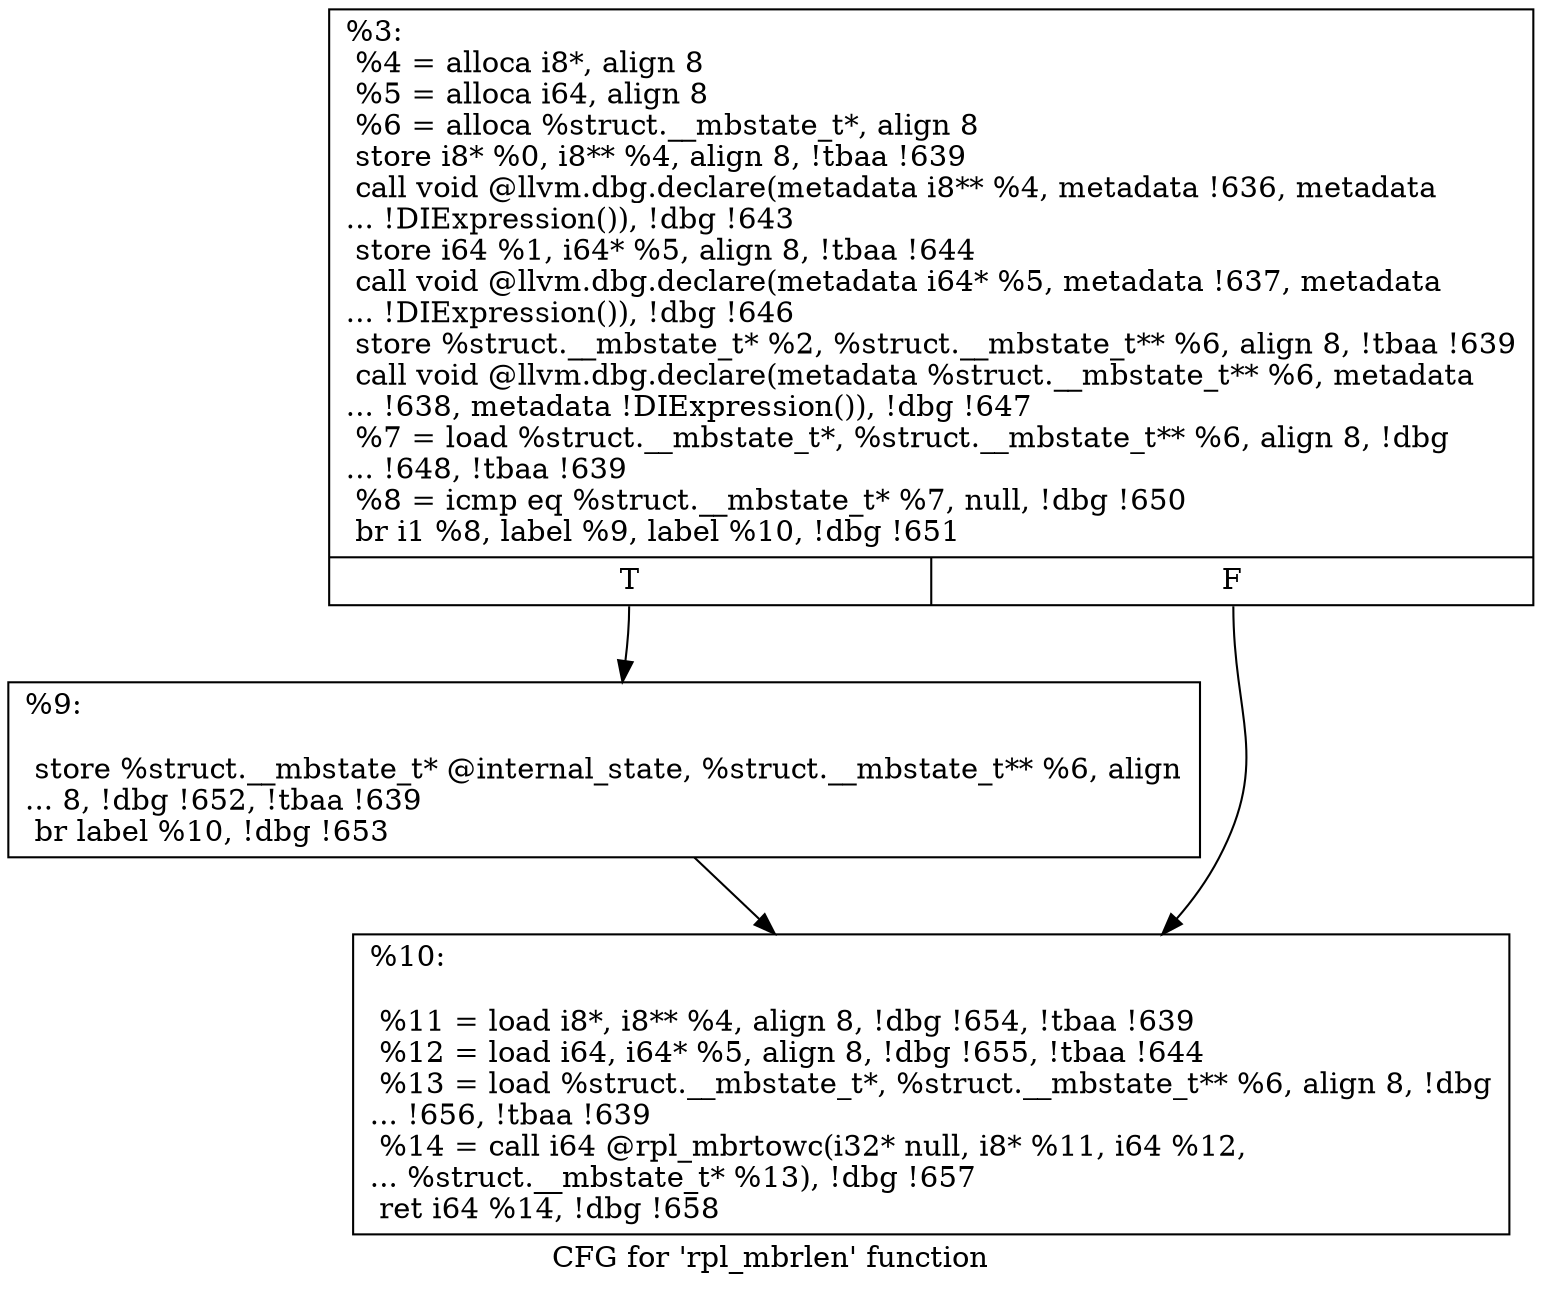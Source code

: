 digraph "CFG for 'rpl_mbrlen' function" {
	label="CFG for 'rpl_mbrlen' function";

	Node0x19ce090 [shape=record,label="{%3:\l  %4 = alloca i8*, align 8\l  %5 = alloca i64, align 8\l  %6 = alloca %struct.__mbstate_t*, align 8\l  store i8* %0, i8** %4, align 8, !tbaa !639\l  call void @llvm.dbg.declare(metadata i8** %4, metadata !636, metadata\l... !DIExpression()), !dbg !643\l  store i64 %1, i64* %5, align 8, !tbaa !644\l  call void @llvm.dbg.declare(metadata i64* %5, metadata !637, metadata\l... !DIExpression()), !dbg !646\l  store %struct.__mbstate_t* %2, %struct.__mbstate_t** %6, align 8, !tbaa !639\l  call void @llvm.dbg.declare(metadata %struct.__mbstate_t** %6, metadata\l... !638, metadata !DIExpression()), !dbg !647\l  %7 = load %struct.__mbstate_t*, %struct.__mbstate_t** %6, align 8, !dbg\l... !648, !tbaa !639\l  %8 = icmp eq %struct.__mbstate_t* %7, null, !dbg !650\l  br i1 %8, label %9, label %10, !dbg !651\l|{<s0>T|<s1>F}}"];
	Node0x19ce090:s0 -> Node0x19ce5c0;
	Node0x19ce090:s1 -> Node0x19ce610;
	Node0x19ce5c0 [shape=record,label="{%9:\l\l  store %struct.__mbstate_t* @internal_state, %struct.__mbstate_t** %6, align\l... 8, !dbg !652, !tbaa !639\l  br label %10, !dbg !653\l}"];
	Node0x19ce5c0 -> Node0x19ce610;
	Node0x19ce610 [shape=record,label="{%10:\l\l  %11 = load i8*, i8** %4, align 8, !dbg !654, !tbaa !639\l  %12 = load i64, i64* %5, align 8, !dbg !655, !tbaa !644\l  %13 = load %struct.__mbstate_t*, %struct.__mbstate_t** %6, align 8, !dbg\l... !656, !tbaa !639\l  %14 = call i64 @rpl_mbrtowc(i32* null, i8* %11, i64 %12,\l... %struct.__mbstate_t* %13), !dbg !657\l  ret i64 %14, !dbg !658\l}"];
}
